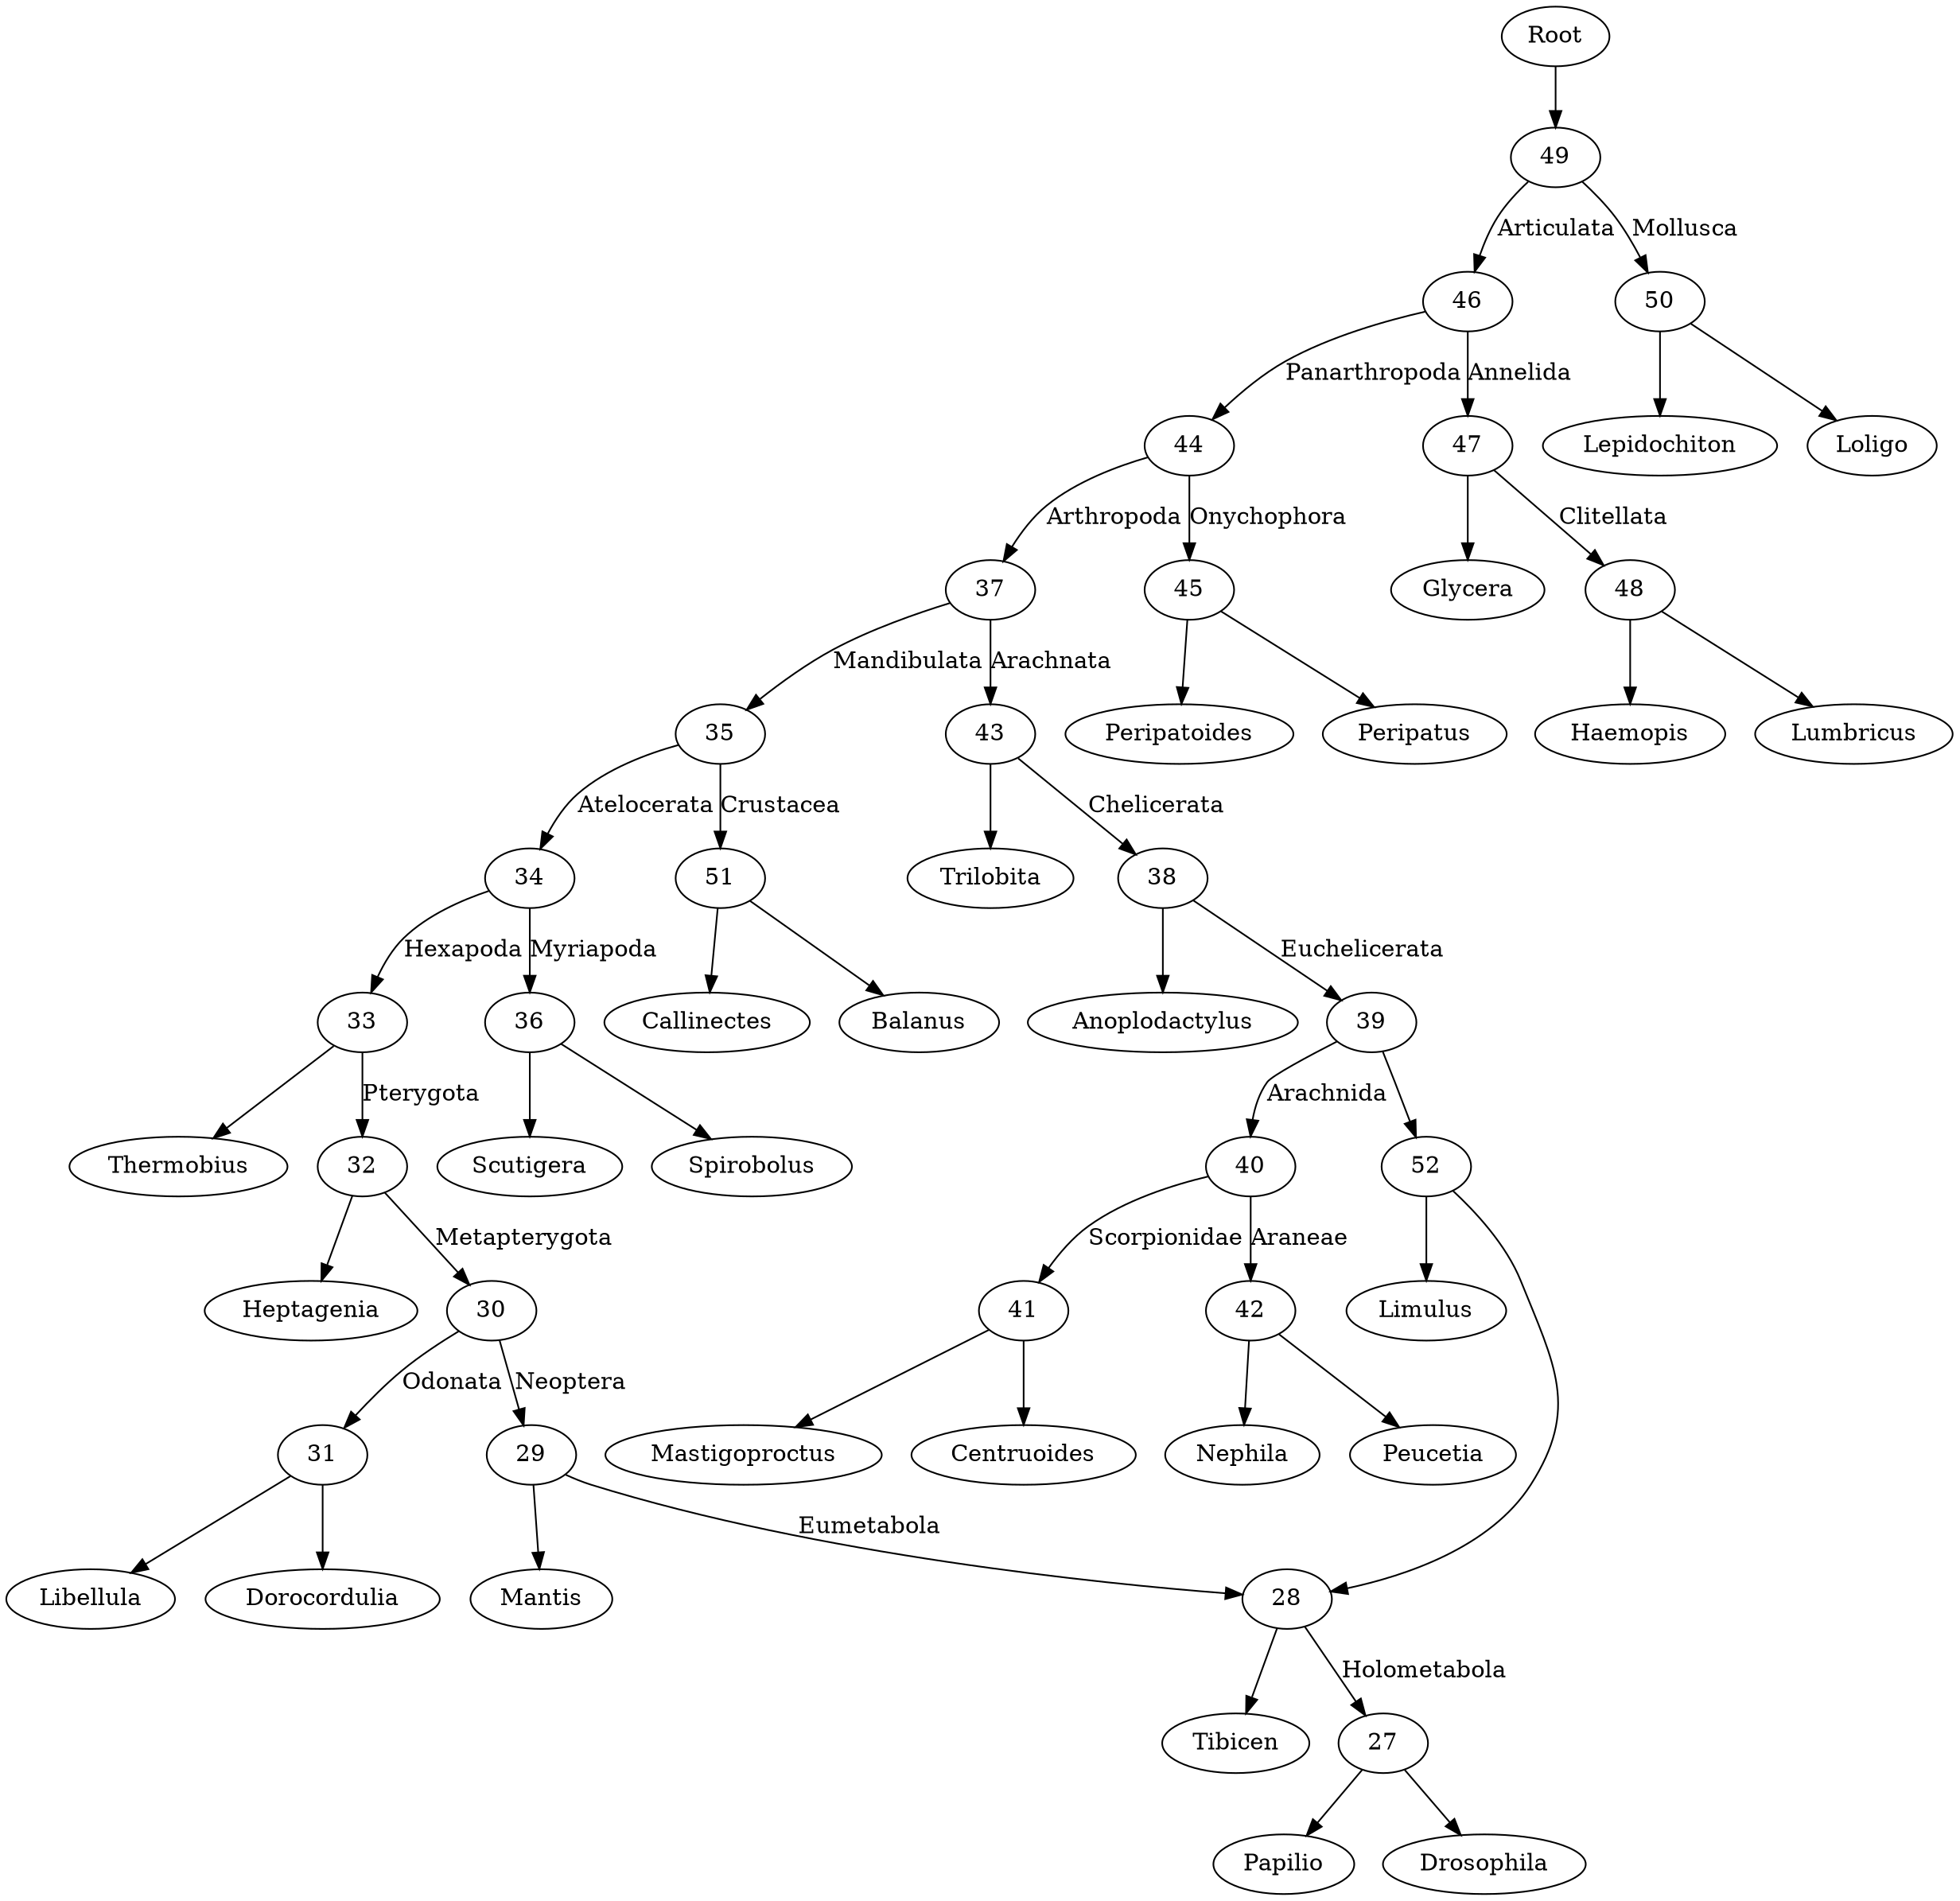 digraph arthropods {
    0 [label=Root];
    1 [label=Lepidochiton];
    2 [label=Loligo];
    3 [label=Glycera];
    4 [label=Haemopis];
    5 [label=Lumbricus];
    6 [label=Peripatoides];
    7 [label=Peripatus];
    8 [label=Trilobita];
    9 [label=Anoplodactylus];
    10 [label=Limulus];
    11 [label=Centruoides];
    12 [label=Mastigoproctus];
    13 [label=Peucetia];
    14 [label=Nephila];
    15 [label=Callinectes];
    16 [label=Balanus];
    17 [label=Scutigera];
    18 [label=Spirobolus];
    19 [label=Thermobius];
    20 [label=Heptagenia];
    21 [label=Dorocordulia];
    22 [label=Libellula];
    23 [label=Mantis];
    24 [label=Tibicen];
    25 [label=Papilio];
    26 [label=Drosophila];
    27 -> 25;
    27 -> 26;
    28 -> 27 [label=Holometabola];
    28 -> 24;
    29 -> 28 [label=Eumetabola];
    29 -> 23;
    30 -> 29 [label=Neoptera];
    30 -> 31 [label=Odonata];
    31 -> 21;
    31 -> 22;
    32 -> 30 [label=Metapterygota];
    32 -> 20 ;
    33 -> 32 [label=Pterygota];
    33 -> 19;
    34 -> 33 [label=Hexapoda];
    35 -> 34 [label=Atelocerata];
    34 -> 36 [label=Myriapoda];
    36 -> 18;
    36 -> 17;
    35 -> 51 [label=Crustacea];
    51 -> 15;
    51 -> 16;
    37 -> 35 [label=Mandibulata];
    37 -> 43 [label=Arachnata];
    43 -> 38 [label=Chelicerata];
    43 -> 8;
    38 -> 9;
    38 -> 39 [label=Euchelicerata];
    39 -> 40 [label=Arachnida];
    40 -> 41 [label=Scorpionidae];
    40 -> 42 [label=Araneae];
    41 -> 11;
    41 -> 12;
    42 -> 13;
    42 -> 14;
    44 -> 37 [label=Arthropoda];
    44 -> 45 [label=Onychophora];
    46 -> 44 [label=Panarthropoda];
    45 -> 6;
    45 -> 7;
    46 -> 47 [label=Annelida];
    47 -> 3;
    47 -> 48 [label=Clitellata];
    48 -> 4;
    48 -> 5;
    49 -> 46 [label=Articulata];
    50 -> 1;
    50 -> 2;
    49 -> 50 [label=Mollusca];
    0 -> 49;    
    39 -> 52;
    52 -> 10;
    52 -> 28;
}
